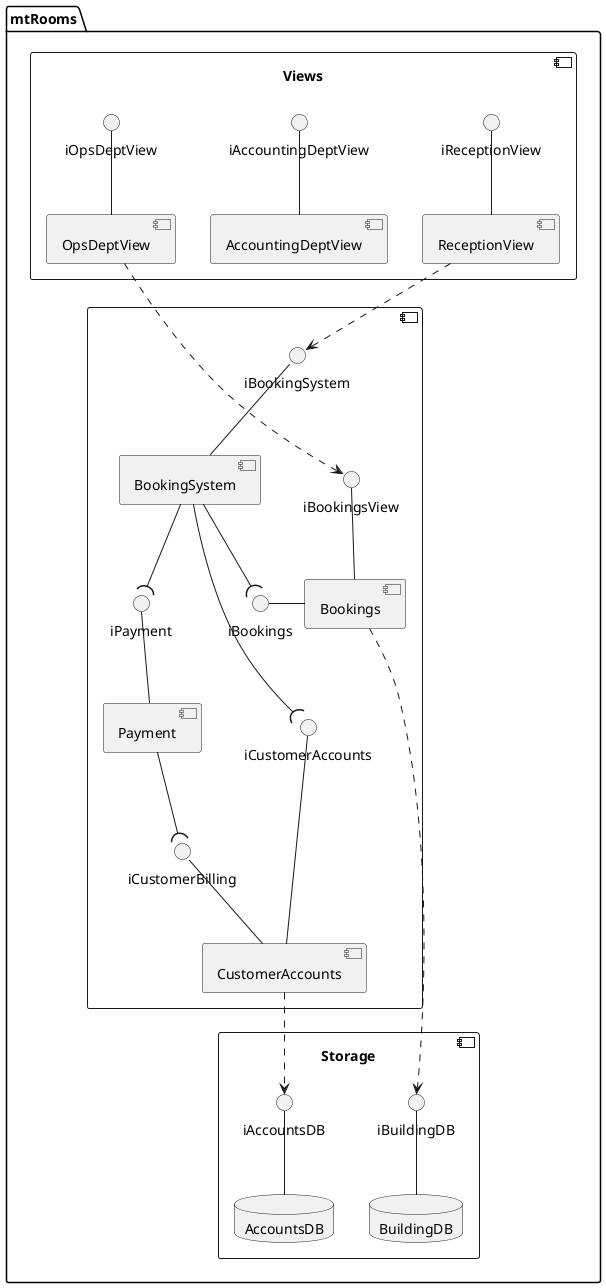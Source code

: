 @startuml


package mtRooms {
    component Views {


    interface iOpsDeptView
    [OpsDeptView]
    interface iAccountingDeptView
    [AccountingDeptView]
    interface iReceptionView
    [ReceptionView]

    iOpsDeptView -- OpsDeptView
    iAccountingDeptView -- AccountingDeptView
    iReceptionView -- ReceptionView
    }

    component  {
        interface iBookingSystem
        [BookingSystem]
        interface iCustomerAccounts
        interface iCustomerBilling
        [CustomerAccounts]
        interface iPayment
        [Payment]
        interface iBookings
        interface iBookingsView
        [Bookings]

        iBookingSystem -- BookingSystem
        BookingSystem --( iBookings
        BookingSystem --( iCustomerAccounts
        BookingSystem --( iPayment
        iCustomerAccounts -- CustomerAccounts
        iCustomerBilling -- CustomerAccounts
        iPayment -- Payment
        iBookings -right- Bookings
        iBookingsView -- Bookings
    }

    OpsDeptView ..> iBookingsView
    ReceptionView ..> iBookingSystem
    Payment --( iCustomerBilling

    component "Storage" {
        interface iAccountsDB
        database AccountsDB
        interface iBuildingDB
        database BuildingDB

        iBuildingDB -down- BuildingDB
        iAccountsDB -down- AccountsDB
    }

    CustomerAccounts ..> iAccountsDB
    Bookings ..> iBuildingDB
}

@enduml